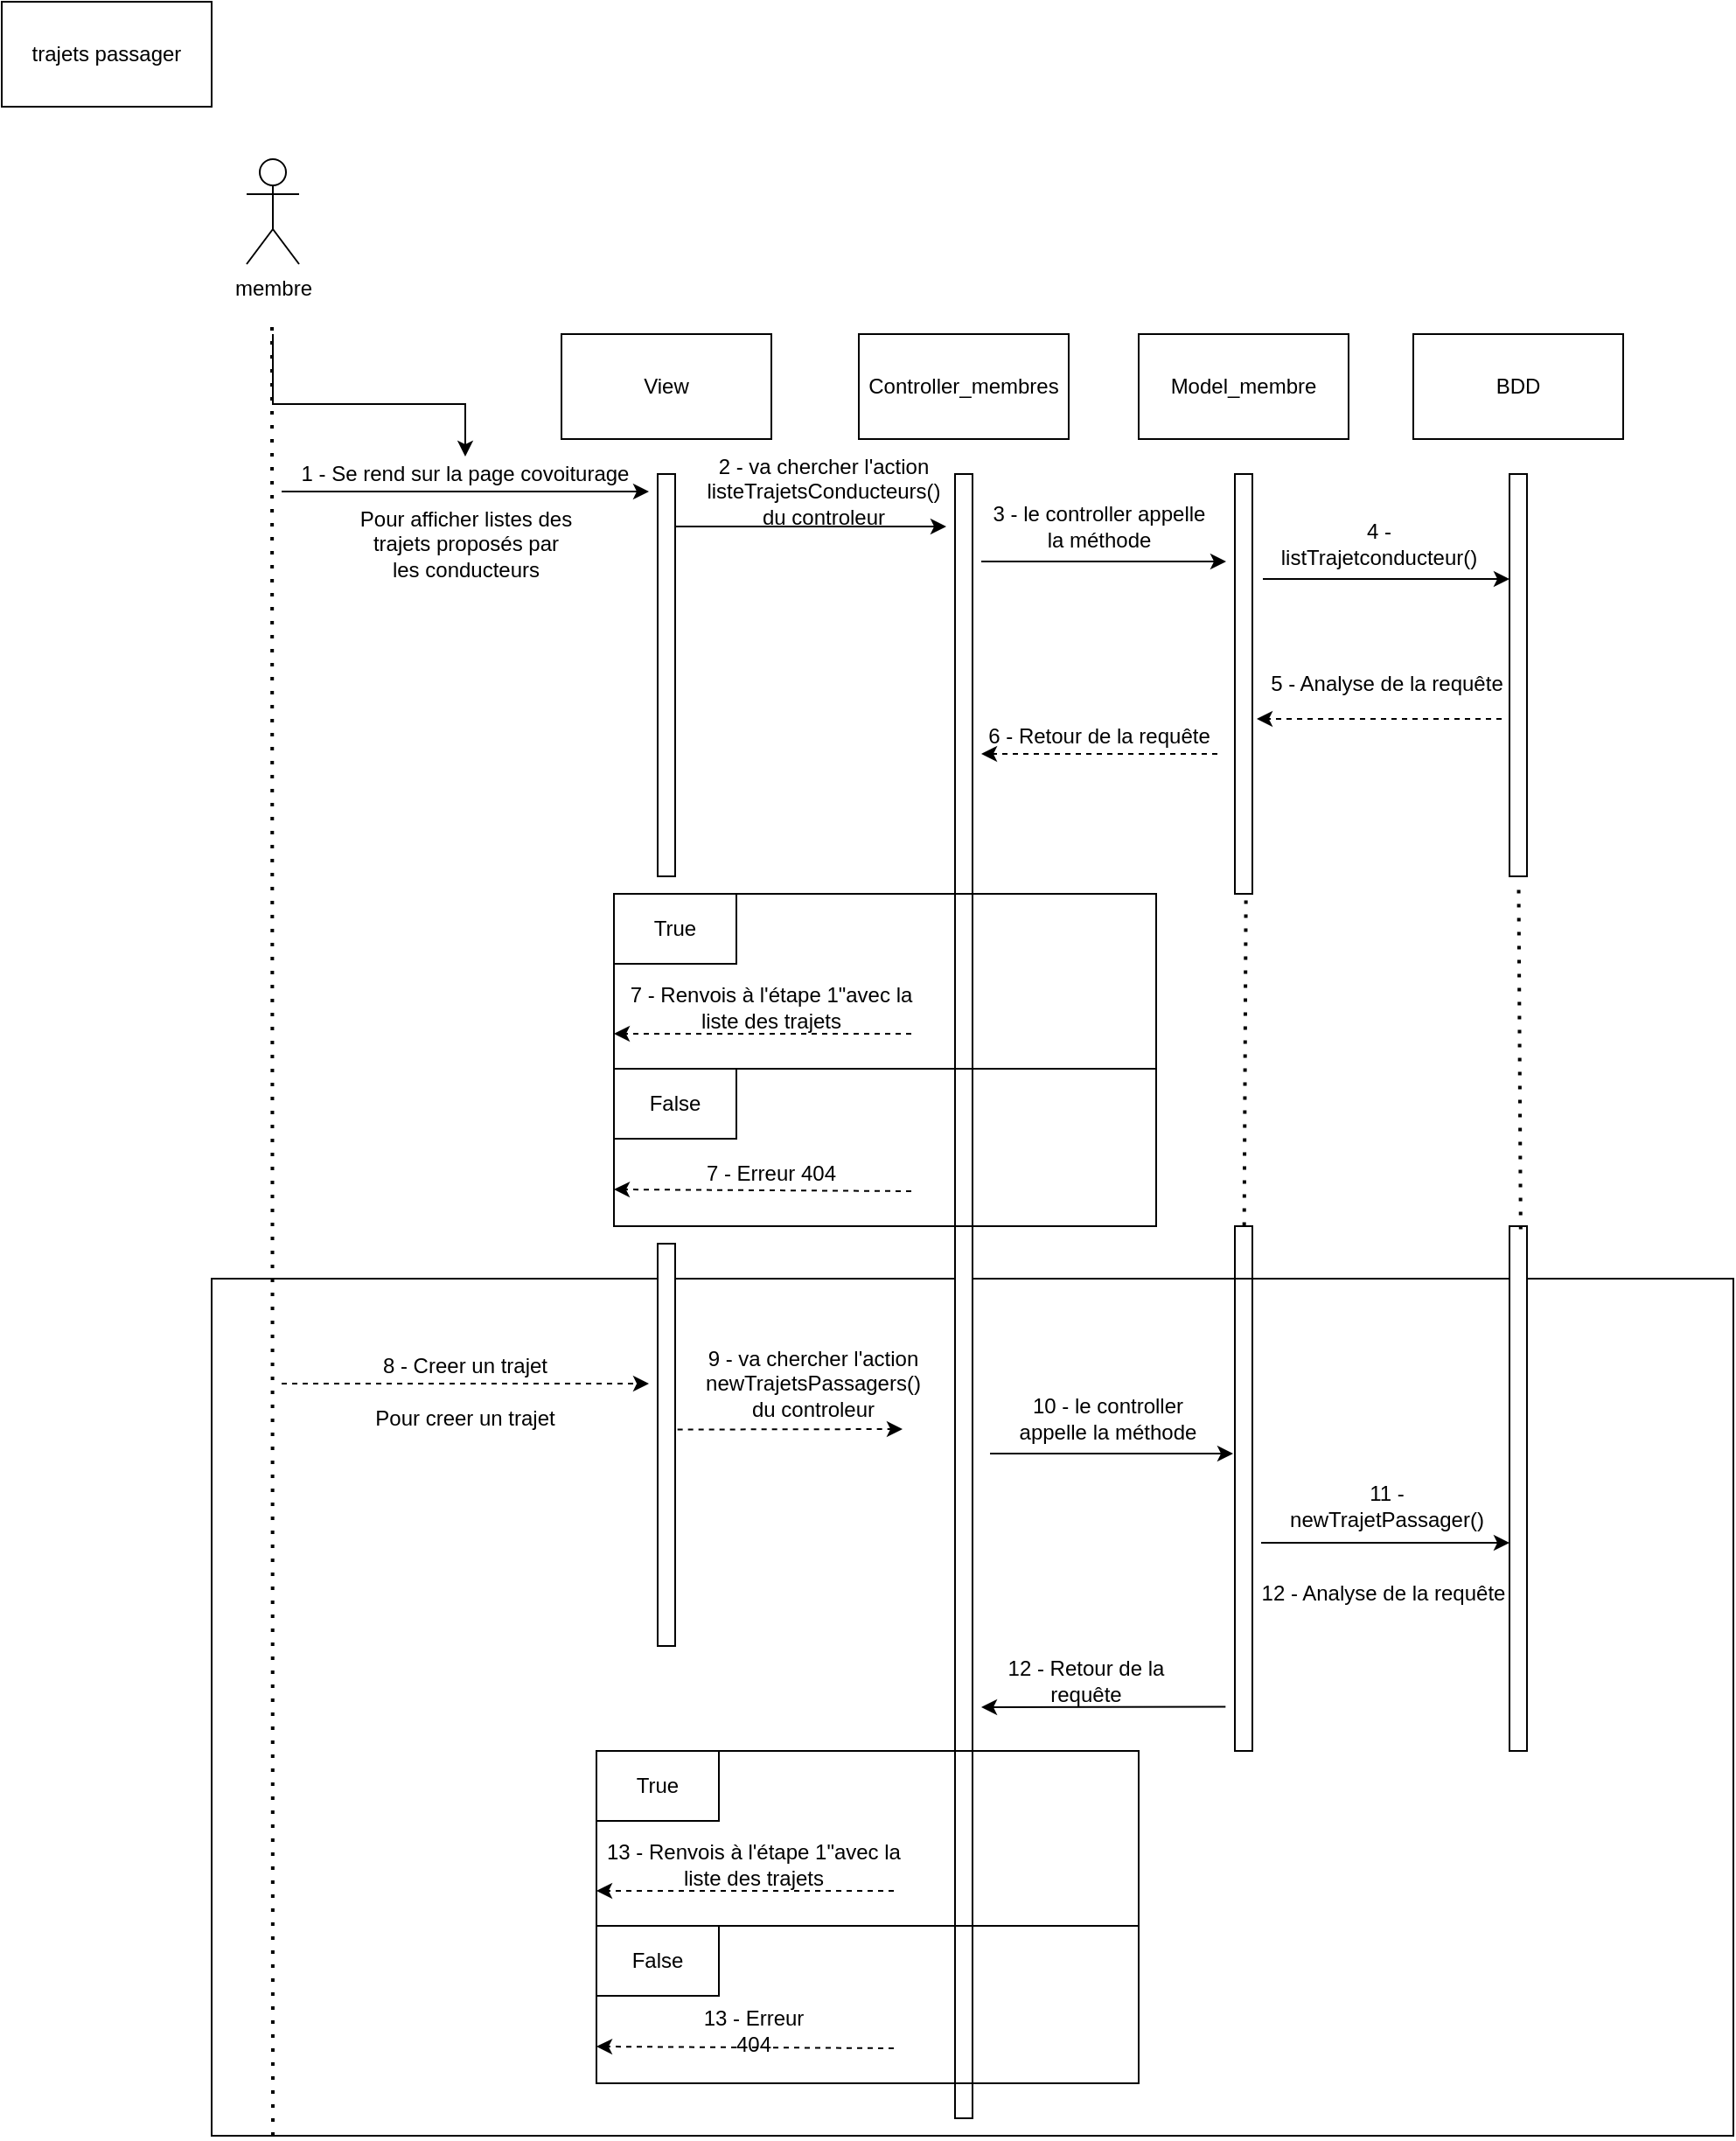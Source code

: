 <mxfile version="15.0.3" type="device"><diagram id="ArxAwQBbankGDgO6Ef4K" name="Page-1"><mxGraphModel dx="1320" dy="406" grid="1" gridSize="10" guides="1" tooltips="1" connect="1" arrows="1" fold="1" page="1" pageScale="1" pageWidth="827" pageHeight="1169" math="0" shadow="0"><root><mxCell id="0"/><mxCell id="1" parent="0"/><mxCell id="lGGERQhi_p_nGN_Ym7-O-13" value="" style="whiteSpace=wrap;html=1;" vertex="1" parent="1"><mxGeometry x="140" y="740" width="870" height="490" as="geometry"/></mxCell><mxCell id="lGGERQhi_p_nGN_Ym7-O-1" value="" style="edgeStyle=orthogonalEdgeStyle;rounded=0;orthogonalLoop=1;jettySize=auto;html=1;" edge="1" parent="1" target="FmifmuJpOTqGUN257bNk-12"><mxGeometry relative="1" as="geometry"><mxPoint x="175" y="200" as="sourcePoint"/><Array as="points"><mxPoint x="175" y="240"/><mxPoint x="285" y="240"/></Array></mxGeometry></mxCell><mxCell id="FmifmuJpOTqGUN257bNk-1" value="membre" style="shape=umlActor;verticalLabelPosition=bottom;verticalAlign=top;html=1;outlineConnect=0;" parent="1" vertex="1"><mxGeometry x="160" y="100" width="30" height="60" as="geometry"/></mxCell><mxCell id="FmifmuJpOTqGUN257bNk-2" value="" style="endArrow=none;dashed=1;html=1;dashPattern=1 3;strokeWidth=2;startArrow=none;" parent="1" edge="1"><mxGeometry width="50" height="50" relative="1" as="geometry"><mxPoint x="175" y="1230" as="sourcePoint"/><mxPoint x="174.5" y="190" as="targetPoint"/></mxGeometry></mxCell><mxCell id="FmifmuJpOTqGUN257bNk-3" value="Model_membre" style="rounded=0;whiteSpace=wrap;html=1;" parent="1" vertex="1"><mxGeometry x="670" y="200" width="120" height="60" as="geometry"/></mxCell><mxCell id="FmifmuJpOTqGUN257bNk-4" value="View" style="rounded=0;whiteSpace=wrap;html=1;" parent="1" vertex="1"><mxGeometry x="340" y="200" width="120" height="60" as="geometry"/></mxCell><mxCell id="FmifmuJpOTqGUN257bNk-5" value="Controller_membres" style="rounded=0;whiteSpace=wrap;html=1;" parent="1" vertex="1"><mxGeometry x="510" y="200" width="120" height="60" as="geometry"/></mxCell><mxCell id="FmifmuJpOTqGUN257bNk-6" value="BDD" style="rounded=0;whiteSpace=wrap;html=1;" parent="1" vertex="1"><mxGeometry x="827" y="200" width="120" height="60" as="geometry"/></mxCell><mxCell id="FmifmuJpOTqGUN257bNk-7" value="" style="html=1;points=[];perimeter=orthogonalPerimeter;" parent="1" vertex="1"><mxGeometry x="565" y="280" width="10" height="940" as="geometry"/></mxCell><mxCell id="FmifmuJpOTqGUN257bNk-8" value="" style="html=1;points=[];perimeter=orthogonalPerimeter;" parent="1" vertex="1"><mxGeometry x="725" y="280" width="10" height="240" as="geometry"/></mxCell><mxCell id="FmifmuJpOTqGUN257bNk-9" value="" style="html=1;points=[];perimeter=orthogonalPerimeter;" parent="1" vertex="1"><mxGeometry x="395" y="280" width="10" height="230" as="geometry"/></mxCell><mxCell id="FmifmuJpOTqGUN257bNk-10" value="" style="html=1;points=[];perimeter=orthogonalPerimeter;" parent="1" vertex="1"><mxGeometry x="882" y="280" width="10" height="230" as="geometry"/></mxCell><mxCell id="FmifmuJpOTqGUN257bNk-11" value="" style="endArrow=classic;html=1;" parent="1" edge="1"><mxGeometry width="50" height="50" relative="1" as="geometry"><mxPoint x="180" y="290" as="sourcePoint"/><mxPoint x="390" y="290" as="targetPoint"/></mxGeometry></mxCell><mxCell id="FmifmuJpOTqGUN257bNk-12" value="1 - Se rend sur la page covoiturage" style="text;html=1;strokeColor=none;fillColor=none;align=center;verticalAlign=middle;whiteSpace=wrap;rounded=0;" parent="1" vertex="1"><mxGeometry x="180" y="270" width="210" height="20" as="geometry"/></mxCell><mxCell id="FmifmuJpOTqGUN257bNk-13" value="" style="endArrow=classic;html=1;entryX=1;entryY=1;entryDx=0;entryDy=0;" parent="1" target="FmifmuJpOTqGUN257bNk-14" edge="1"><mxGeometry width="50" height="50" relative="1" as="geometry"><mxPoint x="405" y="310" as="sourcePoint"/><mxPoint x="505" y="220" as="targetPoint"/></mxGeometry></mxCell><mxCell id="FmifmuJpOTqGUN257bNk-14" value="2 - va chercher l'action listeTrajetsConducteurs() du controleur" style="text;html=1;strokeColor=none;fillColor=none;align=center;verticalAlign=middle;whiteSpace=wrap;rounded=0;" parent="1" vertex="1"><mxGeometry x="420" y="270" width="140" height="40" as="geometry"/></mxCell><mxCell id="FmifmuJpOTqGUN257bNk-15" value="" style="endArrow=classic;html=1;" parent="1" edge="1"><mxGeometry width="50" height="50" relative="1" as="geometry"><mxPoint x="580" y="330" as="sourcePoint"/><mxPoint x="720" y="330" as="targetPoint"/></mxGeometry></mxCell><mxCell id="FmifmuJpOTqGUN257bNk-16" value="" style="endArrow=classic;html=1;" parent="1" edge="1"><mxGeometry width="50" height="50" relative="1" as="geometry"><mxPoint x="741" y="340" as="sourcePoint"/><mxPoint x="882.0" y="340" as="targetPoint"/></mxGeometry></mxCell><mxCell id="FmifmuJpOTqGUN257bNk-17" value="3 - le controller appelle la méthode " style="text;html=1;strokeColor=none;fillColor=none;align=center;verticalAlign=middle;whiteSpace=wrap;rounded=0;" parent="1" vertex="1"><mxGeometry x="585" y="300" width="125" height="20" as="geometry"/></mxCell><mxCell id="FmifmuJpOTqGUN257bNk-18" value="" style="endArrow=classic;html=1;dashed=1;" parent="1" edge="1"><mxGeometry width="50" height="50" relative="1" as="geometry"><mxPoint x="877.5" y="420" as="sourcePoint"/><mxPoint x="737.5" y="420" as="targetPoint"/></mxGeometry></mxCell><mxCell id="FmifmuJpOTqGUN257bNk-19" value="6 - Retour de la requête" style="text;html=1;strokeColor=none;fillColor=none;align=center;verticalAlign=middle;whiteSpace=wrap;rounded=0;" parent="1" vertex="1"><mxGeometry x="580" y="420" width="135" height="20" as="geometry"/></mxCell><mxCell id="FmifmuJpOTqGUN257bNk-20" value="" style="endArrow=classic;html=1;dashed=1;" parent="1" edge="1"><mxGeometry width="50" height="50" relative="1" as="geometry"><mxPoint x="715" y="440" as="sourcePoint"/><mxPoint x="580" y="440" as="targetPoint"/></mxGeometry></mxCell><mxCell id="FmifmuJpOTqGUN257bNk-21" value="5 - Analyse de la requête" style="text;html=1;strokeColor=none;fillColor=none;align=center;verticalAlign=middle;whiteSpace=wrap;rounded=0;" parent="1" vertex="1"><mxGeometry x="742" y="390" width="140" height="20" as="geometry"/></mxCell><mxCell id="FmifmuJpOTqGUN257bNk-37" value="trajets passager" style="rounded=0;whiteSpace=wrap;html=1;" parent="1" vertex="1"><mxGeometry x="20" y="10" width="120" height="60" as="geometry"/></mxCell><mxCell id="53PsRafFoDE8pNP0BP0x-3" value="" style="rounded=0;whiteSpace=wrap;html=1;gradientColor=#ffffff;fillColor=none;" parent="1" vertex="1"><mxGeometry x="370" y="520" width="310" height="190" as="geometry"/></mxCell><mxCell id="53PsRafFoDE8pNP0BP0x-5" value="True" style="rounded=0;whiteSpace=wrap;html=1;fillColor=none;gradientColor=#ffffff;" parent="1" vertex="1"><mxGeometry x="370" y="520" width="70" height="40" as="geometry"/></mxCell><mxCell id="53PsRafFoDE8pNP0BP0x-6" value="" style="endArrow=none;html=1;exitX=0;exitY=0;exitDx=0;exitDy=0;" parent="1" source="53PsRafFoDE8pNP0BP0x-8" edge="1"><mxGeometry width="50" height="50" relative="1" as="geometry"><mxPoint x="470" y="620" as="sourcePoint"/><mxPoint x="680" y="620" as="targetPoint"/></mxGeometry></mxCell><mxCell id="53PsRafFoDE8pNP0BP0x-8" value="False" style="rounded=0;whiteSpace=wrap;html=1;fillColor=none;gradientColor=#ffffff;" parent="1" vertex="1"><mxGeometry x="370" y="620" width="70" height="40" as="geometry"/></mxCell><mxCell id="53PsRafFoDE8pNP0BP0x-9" value="" style="endArrow=classic;html=1;dashed=1;" parent="1" edge="1"><mxGeometry width="50" height="50" relative="1" as="geometry"><mxPoint x="540" y="600" as="sourcePoint"/><mxPoint x="370" y="600" as="targetPoint"/></mxGeometry></mxCell><mxCell id="53PsRafFoDE8pNP0BP0x-11" value="" style="endArrow=classic;html=1;dashed=1;" parent="1" edge="1"><mxGeometry width="50" height="50" relative="1" as="geometry"><mxPoint x="540" y="690" as="sourcePoint"/><mxPoint x="370" y="689" as="targetPoint"/></mxGeometry></mxCell><mxCell id="53PsRafFoDE8pNP0BP0x-12" value="" style="html=1;points=[];perimeter=orthogonalPerimeter;" parent="1" vertex="1"><mxGeometry x="395" y="720" width="10" height="230" as="geometry"/></mxCell><mxCell id="53PsRafFoDE8pNP0BP0x-13" value="" style="endArrow=classic;html=1;dashed=1;" parent="1" edge="1"><mxGeometry width="50" height="50" relative="1" as="geometry"><mxPoint x="180" y="800" as="sourcePoint"/><mxPoint x="390" y="800" as="targetPoint"/></mxGeometry></mxCell><mxCell id="53PsRafFoDE8pNP0BP0x-14" value="8 - Creer un trajet" style="text;html=1;strokeColor=none;fillColor=none;align=center;verticalAlign=middle;whiteSpace=wrap;rounded=0;" parent="1" vertex="1"><mxGeometry x="210" y="780" width="150" height="20" as="geometry"/></mxCell><mxCell id="53PsRafFoDE8pNP0BP0x-15" value="7 - Renvois à l'étape 1&quot;avec la liste des trajets" style="text;html=1;strokeColor=none;fillColor=none;align=center;verticalAlign=middle;whiteSpace=wrap;rounded=0;" parent="1" vertex="1"><mxGeometry x="370" y="575" width="180" height="20" as="geometry"/></mxCell><mxCell id="53PsRafFoDE8pNP0BP0x-17" value="7 - Erreur 404" style="text;html=1;strokeColor=none;fillColor=none;align=center;verticalAlign=middle;whiteSpace=wrap;rounded=0;" parent="1" vertex="1"><mxGeometry x="420" y="670" width="80" height="20" as="geometry"/></mxCell><mxCell id="53PsRafFoDE8pNP0BP0x-18" value="" style="endArrow=classic;html=1;dashed=1;exitX=1.133;exitY=0.462;exitDx=0;exitDy=0;exitPerimeter=0;" parent="1" source="53PsRafFoDE8pNP0BP0x-12" edge="1"><mxGeometry width="50" height="50" relative="1" as="geometry"><mxPoint x="460" y="790" as="sourcePoint"/><mxPoint x="535" y="826" as="targetPoint"/></mxGeometry></mxCell><mxCell id="53PsRafFoDE8pNP0BP0x-20" value="" style="html=1;points=[];perimeter=orthogonalPerimeter;fillColor=none;gradientColor=#ffffff;" parent="1" vertex="1"><mxGeometry x="725" y="710" width="10" height="300" as="geometry"/></mxCell><mxCell id="53PsRafFoDE8pNP0BP0x-21" value="" style="endArrow=none;dashed=1;html=1;dashPattern=1 3;strokeWidth=2;entryX=0.633;entryY=1.006;entryDx=0;entryDy=0;entryPerimeter=0;exitX=0.533;exitY=-0.001;exitDx=0;exitDy=0;exitPerimeter=0;" parent="1" source="53PsRafFoDE8pNP0BP0x-20" target="FmifmuJpOTqGUN257bNk-8" edge="1"><mxGeometry width="50" height="50" relative="1" as="geometry"><mxPoint x="706" y="660" as="sourcePoint"/><mxPoint x="510" y="660" as="targetPoint"/></mxGeometry></mxCell><mxCell id="53PsRafFoDE8pNP0BP0x-22" value="" style="endArrow=classic;html=1;" parent="1" edge="1"><mxGeometry width="50" height="50" relative="1" as="geometry"><mxPoint x="585" y="840" as="sourcePoint"/><mxPoint x="724" y="840" as="targetPoint"/></mxGeometry></mxCell><mxCell id="53PsRafFoDE8pNP0BP0x-23" value="" style="html=1;points=[];perimeter=orthogonalPerimeter;" parent="1" vertex="1"><mxGeometry x="882" y="710" width="10" height="300" as="geometry"/></mxCell><mxCell id="53PsRafFoDE8pNP0BP0x-24" value="" style="endArrow=none;dashed=1;html=1;dashPattern=1 3;strokeWidth=2;exitX=0.641;exitY=0.006;exitDx=0;exitDy=0;exitPerimeter=0;entryX=0.524;entryY=1.014;entryDx=0;entryDy=0;entryPerimeter=0;" parent="1" source="53PsRafFoDE8pNP0BP0x-23" target="FmifmuJpOTqGUN257bNk-10" edge="1"><mxGeometry width="50" height="50" relative="1" as="geometry"><mxPoint x="830" y="600" as="sourcePoint"/><mxPoint x="880" y="550" as="targetPoint"/></mxGeometry></mxCell><mxCell id="53PsRafFoDE8pNP0BP0x-25" value="" style="endArrow=classic;html=1;" parent="1" edge="1"><mxGeometry width="50" height="50" relative="1" as="geometry"><mxPoint x="740" y="891" as="sourcePoint"/><mxPoint x="882" y="891" as="targetPoint"/></mxGeometry></mxCell><mxCell id="53PsRafFoDE8pNP0BP0x-26" value="11 - newTrajetPassager() " style="text;html=1;strokeColor=none;fillColor=none;align=center;verticalAlign=middle;whiteSpace=wrap;rounded=0;" parent="1" vertex="1"><mxGeometry x="752" y="860" width="120" height="20" as="geometry"/></mxCell><mxCell id="53PsRafFoDE8pNP0BP0x-28" value="12 - Analyse de la requête" style="text;html=1;strokeColor=none;fillColor=none;align=center;verticalAlign=middle;whiteSpace=wrap;rounded=0;" parent="1" vertex="1"><mxGeometry x="735" y="910" width="150" height="20" as="geometry"/></mxCell><mxCell id="53PsRafFoDE8pNP0BP0x-29" value="" style="endArrow=classic;html=1;exitX=-0.533;exitY=0.916;exitDx=0;exitDy=0;exitPerimeter=0;" parent="1" source="53PsRafFoDE8pNP0BP0x-20" edge="1"><mxGeometry width="50" height="50" relative="1" as="geometry"><mxPoint x="600" y="930" as="sourcePoint"/><mxPoint x="580" y="985" as="targetPoint"/></mxGeometry></mxCell><mxCell id="53PsRafFoDE8pNP0BP0x-30" value="12 - Retour de la requête" style="text;html=1;strokeColor=none;fillColor=none;align=center;verticalAlign=middle;whiteSpace=wrap;rounded=0;" parent="1" vertex="1"><mxGeometry x="575" y="960" width="130" height="20" as="geometry"/></mxCell><mxCell id="53PsRafFoDE8pNP0BP0x-32" value="" style="rounded=0;whiteSpace=wrap;html=1;gradientColor=#ffffff;fillColor=none;" parent="1" vertex="1"><mxGeometry x="360" y="1010" width="310" height="190" as="geometry"/></mxCell><mxCell id="53PsRafFoDE8pNP0BP0x-33" value="True" style="rounded=0;whiteSpace=wrap;html=1;fillColor=none;gradientColor=#ffffff;" parent="1" vertex="1"><mxGeometry x="360" y="1010" width="70" height="40" as="geometry"/></mxCell><mxCell id="53PsRafFoDE8pNP0BP0x-34" value="" style="endArrow=none;html=1;exitX=0;exitY=0;exitDx=0;exitDy=0;" parent="1" source="53PsRafFoDE8pNP0BP0x-35" edge="1"><mxGeometry width="50" height="50" relative="1" as="geometry"><mxPoint x="460" y="1110" as="sourcePoint"/><mxPoint x="670.0" y="1110" as="targetPoint"/></mxGeometry></mxCell><mxCell id="53PsRafFoDE8pNP0BP0x-35" value="False" style="rounded=0;whiteSpace=wrap;html=1;fillColor=none;gradientColor=#ffffff;" parent="1" vertex="1"><mxGeometry x="360" y="1110" width="70" height="40" as="geometry"/></mxCell><mxCell id="53PsRafFoDE8pNP0BP0x-36" value="" style="endArrow=classic;html=1;dashed=1;" parent="1" edge="1"><mxGeometry width="50" height="50" relative="1" as="geometry"><mxPoint x="530" y="1090" as="sourcePoint"/><mxPoint x="360" y="1090" as="targetPoint"/></mxGeometry></mxCell><mxCell id="53PsRafFoDE8pNP0BP0x-37" value="" style="endArrow=classic;html=1;dashed=1;" parent="1" edge="1"><mxGeometry width="50" height="50" relative="1" as="geometry"><mxPoint x="530" y="1180" as="sourcePoint"/><mxPoint x="360" y="1179" as="targetPoint"/></mxGeometry></mxCell><mxCell id="53PsRafFoDE8pNP0BP0x-38" value="13 - Renvois à l'étape 1&quot;avec la liste des trajets" style="text;html=1;strokeColor=none;fillColor=none;align=center;verticalAlign=middle;whiteSpace=wrap;rounded=0;" parent="1" vertex="1"><mxGeometry x="360" y="1065" width="180" height="20" as="geometry"/></mxCell><mxCell id="53PsRafFoDE8pNP0BP0x-39" value="13 - Erreur 404" style="text;html=1;strokeColor=none;fillColor=none;align=center;verticalAlign=middle;whiteSpace=wrap;rounded=0;" parent="1" vertex="1"><mxGeometry x="410" y="1160" width="80" height="20" as="geometry"/></mxCell><mxCell id="lGGERQhi_p_nGN_Ym7-O-6" value="4 - listTrajetconducteur()" style="text;html=1;strokeColor=none;fillColor=none;align=center;verticalAlign=middle;whiteSpace=wrap;rounded=0;" vertex="1" parent="1"><mxGeometry x="745" y="310" width="125" height="20" as="geometry"/></mxCell><mxCell id="lGGERQhi_p_nGN_Ym7-O-8" value="Pour afficher listes des trajets proposés par les conducteurs" style="text;html=1;strokeColor=none;fillColor=none;align=center;verticalAlign=middle;whiteSpace=wrap;rounded=0;" vertex="1" parent="1"><mxGeometry x="222.5" y="310" width="125" height="20" as="geometry"/></mxCell><mxCell id="lGGERQhi_p_nGN_Ym7-O-9" value="9 - va chercher l'action newTrajetsPassagers() du controleur" style="text;html=1;strokeColor=none;fillColor=none;align=center;verticalAlign=middle;whiteSpace=wrap;rounded=0;" vertex="1" parent="1"><mxGeometry x="413.5" y="780" width="140" height="40" as="geometry"/></mxCell><mxCell id="lGGERQhi_p_nGN_Ym7-O-11" value="10 - le controller appelle la méthode " style="text;html=1;strokeColor=none;fillColor=none;align=center;verticalAlign=middle;whiteSpace=wrap;rounded=0;" vertex="1" parent="1"><mxGeometry x="590" y="810" width="125" height="20" as="geometry"/></mxCell><mxCell id="lGGERQhi_p_nGN_Ym7-O-39" value="Pour creer un trajet" style="text;html=1;strokeColor=none;fillColor=none;align=center;verticalAlign=middle;whiteSpace=wrap;rounded=0;" vertex="1" parent="1"><mxGeometry x="210" y="810" width="150" height="20" as="geometry"/></mxCell></root></mxGraphModel></diagram></mxfile>